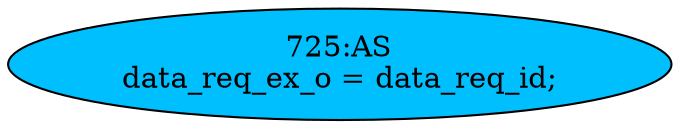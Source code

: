 strict digraph "" {
	node [label="\N"];
	"725:AS"	 [ast="<pyverilog.vparser.ast.Assign object at 0x7f2237105110>",
		def_var="['data_req_ex_o']",
		fillcolor=deepskyblue,
		label="725:AS
data_req_ex_o = data_req_id;",
		statements="[]",
		style=filled,
		typ=Assign,
		use_var="['data_req_id']"];
}
